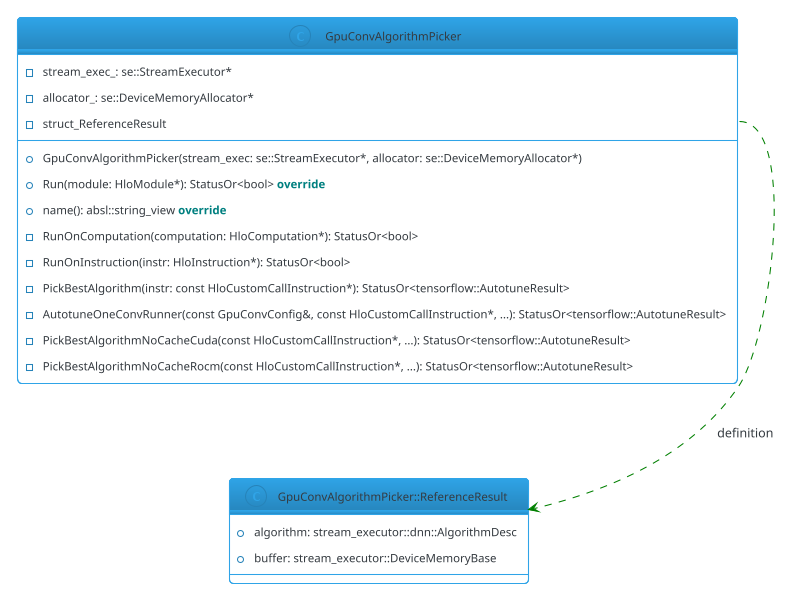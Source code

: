 'https://plantuml.com/class-diagram
@startuml gpu_conv_algorithm_picker
!theme cerulean-outline

class GpuConvAlgorithmPicker::ReferenceResult {
  + algorithm: stream_executor::dnn::AlgorithmDesc
  + buffer: stream_executor::DeviceMemoryBase
}

class GpuConvAlgorithmPicker {
    - {field} stream_exec_: se::StreamExecutor*
    - {field} allocator_: se::DeviceMemoryAllocator*
    - {field} struct_ReferenceResult
    + {method} GpuConvAlgorithmPicker(stream_exec: se::StreamExecutor*, allocator: se::DeviceMemoryAllocator*)
    + {method} Run(module: HloModule*): StatusOr<bool> <b><color:#008080>override</color></b>
    + {method} name(): absl::string_view <b><color:#008080>override</color></b>
    - {method} RunOnComputation(computation: HloComputation*): StatusOr<bool>
    - {method} RunOnInstruction(instr: HloInstruction*): StatusOr<bool>
    - {method} PickBestAlgorithm(instr: const HloCustomCallInstruction*): StatusOr<tensorflow::AutotuneResult>
    - {method} AutotuneOneConvRunner(const GpuConvConfig&, const HloCustomCallInstruction*, ...): StatusOr<tensorflow::AutotuneResult>
    - {method} PickBestAlgorithmNoCacheCuda(const HloCustomCallInstruction*, ...): StatusOr<tensorflow::AutotuneResult>
    - {method} PickBestAlgorithmNoCacheRocm(const HloCustomCallInstruction*, ...): StatusOr<tensorflow::AutotuneResult>
}

GpuConvAlgorithmPicker::struct_ReferenceResult -[#green,dashed,thickness=1]-> GpuConvAlgorithmPicker::ReferenceResult : definition

@enduml